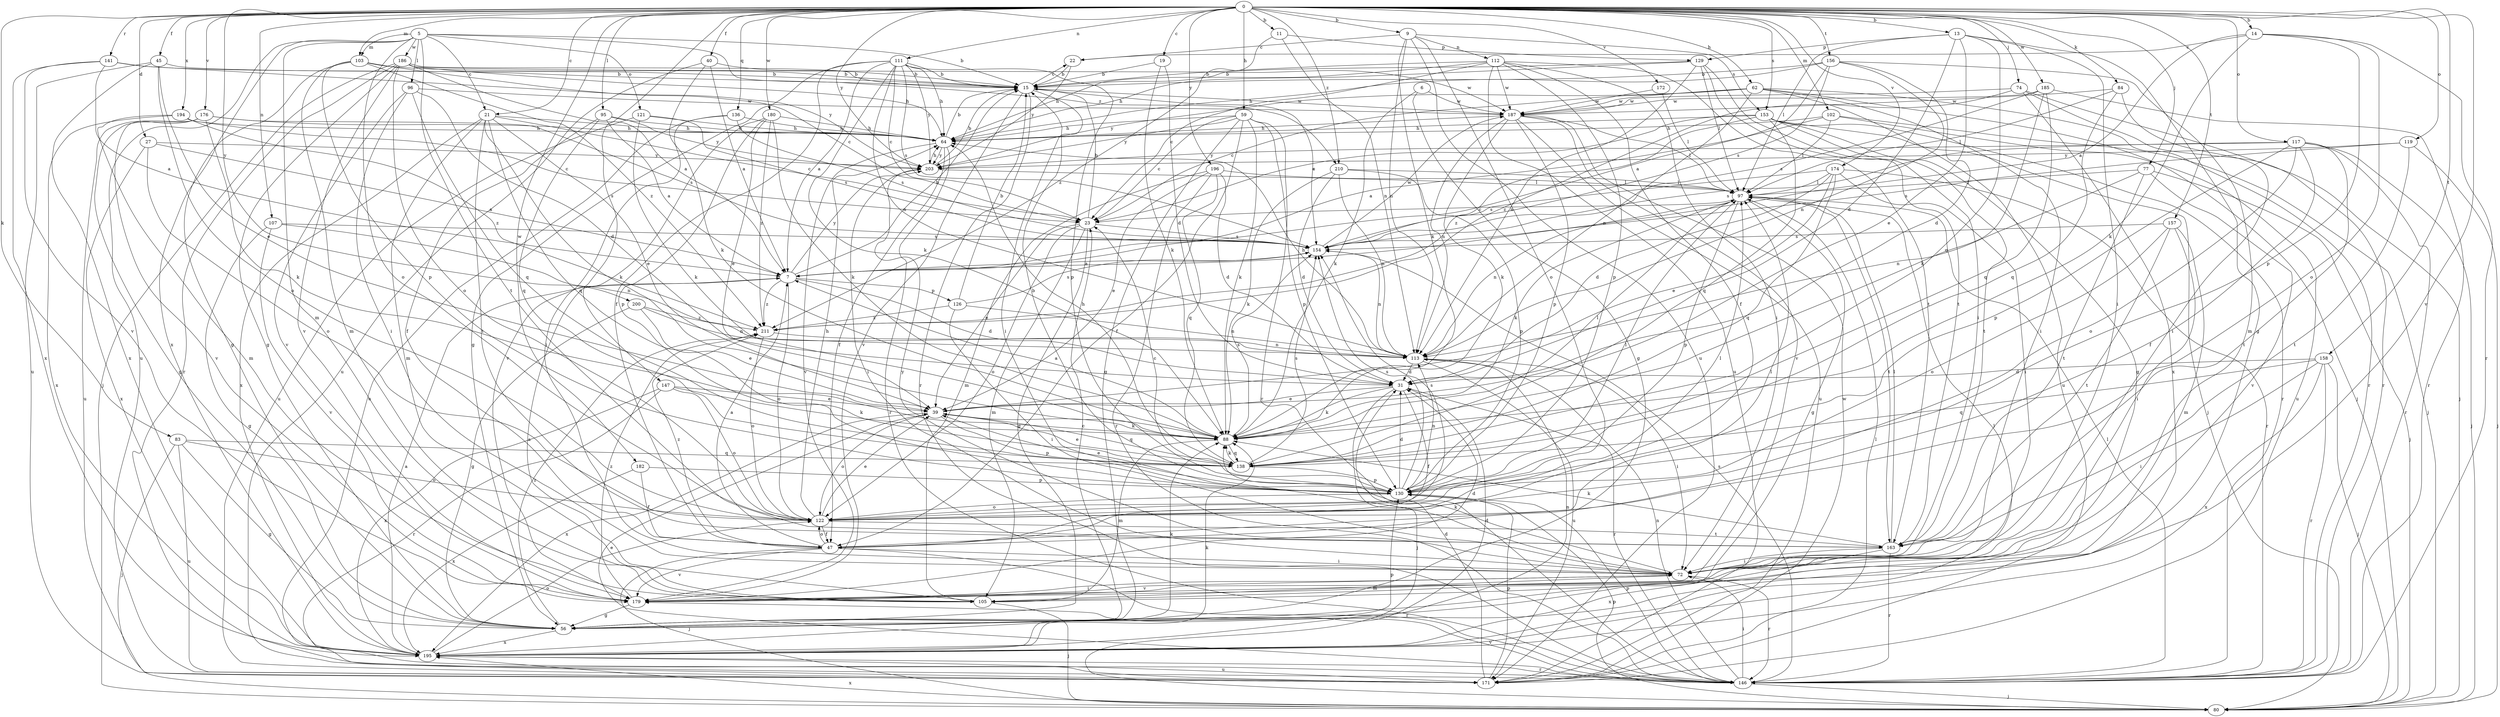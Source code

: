 strict digraph  {
0;
5;
6;
7;
9;
11;
13;
14;
15;
19;
21;
22;
23;
27;
31;
39;
40;
45;
47;
56;
59;
62;
64;
72;
74;
77;
80;
83;
84;
88;
95;
96;
97;
102;
103;
105;
107;
111;
112;
113;
117;
119;
121;
122;
126;
129;
130;
136;
138;
141;
146;
147;
153;
154;
156;
157;
158;
163;
171;
172;
174;
176;
179;
180;
182;
185;
186;
187;
194;
195;
196;
200;
203;
210;
211;
0 -> 9  [label=b];
0 -> 11  [label=b];
0 -> 13  [label=b];
0 -> 14  [label=b];
0 -> 19  [label=c];
0 -> 21  [label=c];
0 -> 27  [label=d];
0 -> 40  [label=f];
0 -> 45  [label=f];
0 -> 59  [label=h];
0 -> 62  [label=h];
0 -> 74  [label=j];
0 -> 77  [label=j];
0 -> 83  [label=k];
0 -> 84  [label=k];
0 -> 95  [label=l];
0 -> 102  [label=m];
0 -> 103  [label=m];
0 -> 107  [label=n];
0 -> 111  [label=n];
0 -> 117  [label=o];
0 -> 119  [label=o];
0 -> 136  [label=q];
0 -> 141  [label=r];
0 -> 147  [label=s];
0 -> 153  [label=s];
0 -> 156  [label=t];
0 -> 157  [label=t];
0 -> 158  [label=t];
0 -> 172  [label=v];
0 -> 174  [label=v];
0 -> 176  [label=v];
0 -> 179  [label=v];
0 -> 180  [label=w];
0 -> 182  [label=w];
0 -> 185  [label=w];
0 -> 194  [label=x];
0 -> 196  [label=y];
0 -> 200  [label=y];
0 -> 203  [label=y];
0 -> 210  [label=z];
5 -> 15  [label=b];
5 -> 21  [label=c];
5 -> 96  [label=l];
5 -> 103  [label=m];
5 -> 105  [label=m];
5 -> 121  [label=o];
5 -> 122  [label=o];
5 -> 163  [label=t];
5 -> 171  [label=u];
5 -> 186  [label=w];
5 -> 195  [label=x];
5 -> 210  [label=z];
6 -> 56  [label=g];
6 -> 88  [label=k];
6 -> 187  [label=w];
7 -> 15  [label=b];
7 -> 31  [label=d];
7 -> 122  [label=o];
7 -> 126  [label=p];
7 -> 203  [label=y];
7 -> 211  [label=z];
9 -> 22  [label=c];
9 -> 88  [label=k];
9 -> 112  [label=n];
9 -> 113  [label=n];
9 -> 122  [label=o];
9 -> 153  [label=s];
9 -> 171  [label=u];
11 -> 113  [label=n];
11 -> 129  [label=p];
11 -> 211  [label=z];
13 -> 31  [label=d];
13 -> 39  [label=e];
13 -> 56  [label=g];
13 -> 72  [label=i];
13 -> 97  [label=l];
13 -> 129  [label=p];
13 -> 138  [label=q];
14 -> 7  [label=a];
14 -> 22  [label=c];
14 -> 88  [label=k];
14 -> 122  [label=o];
14 -> 130  [label=p];
14 -> 146  [label=r];
15 -> 22  [label=c];
15 -> 72  [label=i];
15 -> 146  [label=r];
15 -> 154  [label=s];
15 -> 179  [label=v];
15 -> 187  [label=w];
19 -> 15  [label=b];
19 -> 31  [label=d];
19 -> 88  [label=k];
21 -> 23  [label=c];
21 -> 39  [label=e];
21 -> 64  [label=h];
21 -> 88  [label=k];
21 -> 105  [label=m];
21 -> 138  [label=q];
21 -> 163  [label=t];
21 -> 195  [label=x];
22 -> 15  [label=b];
22 -> 203  [label=y];
23 -> 15  [label=b];
23 -> 39  [label=e];
23 -> 56  [label=g];
23 -> 105  [label=m];
23 -> 122  [label=o];
23 -> 154  [label=s];
27 -> 7  [label=a];
27 -> 122  [label=o];
27 -> 195  [label=x];
27 -> 203  [label=y];
31 -> 39  [label=e];
31 -> 47  [label=f];
31 -> 80  [label=j];
31 -> 88  [label=k];
31 -> 146  [label=r];
39 -> 88  [label=k];
39 -> 122  [label=o];
39 -> 130  [label=p];
39 -> 138  [label=q];
39 -> 195  [label=x];
40 -> 7  [label=a];
40 -> 15  [label=b];
40 -> 88  [label=k];
40 -> 171  [label=u];
45 -> 15  [label=b];
45 -> 39  [label=e];
45 -> 122  [label=o];
45 -> 171  [label=u];
45 -> 195  [label=x];
47 -> 7  [label=a];
47 -> 72  [label=i];
47 -> 80  [label=j];
47 -> 97  [label=l];
47 -> 122  [label=o];
47 -> 146  [label=r];
47 -> 179  [label=v];
47 -> 211  [label=z];
56 -> 23  [label=c];
56 -> 88  [label=k];
56 -> 195  [label=x];
56 -> 211  [label=z];
59 -> 23  [label=c];
59 -> 47  [label=f];
59 -> 56  [label=g];
59 -> 64  [label=h];
59 -> 88  [label=k];
59 -> 130  [label=p];
59 -> 146  [label=r];
59 -> 203  [label=y];
62 -> 23  [label=c];
62 -> 72  [label=i];
62 -> 80  [label=j];
62 -> 113  [label=n];
62 -> 146  [label=r];
62 -> 171  [label=u];
62 -> 187  [label=w];
62 -> 203  [label=y];
64 -> 15  [label=b];
64 -> 47  [label=f];
64 -> 146  [label=r];
64 -> 179  [label=v];
64 -> 203  [label=y];
72 -> 88  [label=k];
72 -> 105  [label=m];
72 -> 146  [label=r];
72 -> 179  [label=v];
72 -> 203  [label=y];
74 -> 80  [label=j];
74 -> 146  [label=r];
74 -> 187  [label=w];
74 -> 195  [label=x];
74 -> 211  [label=z];
77 -> 80  [label=j];
77 -> 97  [label=l];
77 -> 113  [label=n];
77 -> 163  [label=t];
77 -> 179  [label=v];
80 -> 130  [label=p];
80 -> 195  [label=x];
83 -> 56  [label=g];
83 -> 80  [label=j];
83 -> 122  [label=o];
83 -> 138  [label=q];
83 -> 171  [label=u];
84 -> 72  [label=i];
84 -> 97  [label=l];
84 -> 138  [label=q];
84 -> 187  [label=w];
88 -> 7  [label=a];
88 -> 97  [label=l];
88 -> 105  [label=m];
88 -> 138  [label=q];
88 -> 154  [label=s];
95 -> 7  [label=a];
95 -> 47  [label=f];
95 -> 64  [label=h];
95 -> 138  [label=q];
95 -> 203  [label=y];
96 -> 31  [label=d];
96 -> 72  [label=i];
96 -> 138  [label=q];
96 -> 179  [label=v];
96 -> 187  [label=w];
97 -> 23  [label=c];
97 -> 56  [label=g];
97 -> 88  [label=k];
97 -> 113  [label=n];
97 -> 130  [label=p];
97 -> 163  [label=t];
102 -> 7  [label=a];
102 -> 64  [label=h];
102 -> 80  [label=j];
102 -> 97  [label=l];
102 -> 171  [label=u];
103 -> 15  [label=b];
103 -> 23  [label=c];
103 -> 56  [label=g];
103 -> 105  [label=m];
103 -> 130  [label=p];
103 -> 211  [label=z];
105 -> 7  [label=a];
105 -> 80  [label=j];
107 -> 56  [label=g];
107 -> 113  [label=n];
107 -> 154  [label=s];
107 -> 179  [label=v];
111 -> 7  [label=a];
111 -> 15  [label=b];
111 -> 23  [label=c];
111 -> 47  [label=f];
111 -> 56  [label=g];
111 -> 64  [label=h];
111 -> 88  [label=k];
111 -> 113  [label=n];
111 -> 130  [label=p];
111 -> 154  [label=s];
111 -> 203  [label=y];
112 -> 15  [label=b];
112 -> 23  [label=c];
112 -> 47  [label=f];
112 -> 64  [label=h];
112 -> 72  [label=i];
112 -> 130  [label=p];
112 -> 163  [label=t];
112 -> 171  [label=u];
112 -> 187  [label=w];
113 -> 31  [label=d];
113 -> 64  [label=h];
113 -> 72  [label=i];
113 -> 171  [label=u];
117 -> 47  [label=f];
117 -> 80  [label=j];
117 -> 122  [label=o];
117 -> 130  [label=p];
117 -> 146  [label=r];
117 -> 154  [label=s];
117 -> 163  [label=t];
117 -> 203  [label=y];
119 -> 80  [label=j];
119 -> 154  [label=s];
119 -> 163  [label=t];
119 -> 203  [label=y];
121 -> 64  [label=h];
121 -> 88  [label=k];
121 -> 154  [label=s];
121 -> 171  [label=u];
122 -> 39  [label=e];
122 -> 47  [label=f];
122 -> 64  [label=h];
122 -> 97  [label=l];
122 -> 154  [label=s];
122 -> 163  [label=t];
126 -> 15  [label=b];
126 -> 72  [label=i];
126 -> 113  [label=n];
126 -> 154  [label=s];
126 -> 211  [label=z];
129 -> 15  [label=b];
129 -> 64  [label=h];
129 -> 72  [label=i];
129 -> 97  [label=l];
129 -> 113  [label=n];
129 -> 163  [label=t];
130 -> 15  [label=b];
130 -> 23  [label=c];
130 -> 31  [label=d];
130 -> 39  [label=e];
130 -> 97  [label=l];
130 -> 113  [label=n];
130 -> 122  [label=o];
130 -> 154  [label=s];
136 -> 64  [label=h];
136 -> 72  [label=i];
136 -> 154  [label=s];
136 -> 171  [label=u];
138 -> 39  [label=e];
138 -> 64  [label=h];
138 -> 88  [label=k];
138 -> 130  [label=p];
138 -> 154  [label=s];
141 -> 7  [label=a];
141 -> 15  [label=b];
141 -> 179  [label=v];
141 -> 195  [label=x];
141 -> 203  [label=y];
146 -> 39  [label=e];
146 -> 72  [label=i];
146 -> 80  [label=j];
146 -> 97  [label=l];
146 -> 113  [label=n];
146 -> 130  [label=p];
146 -> 154  [label=s];
146 -> 179  [label=v];
147 -> 39  [label=e];
147 -> 88  [label=k];
147 -> 122  [label=o];
147 -> 146  [label=r];
147 -> 195  [label=x];
153 -> 23  [label=c];
153 -> 56  [label=g];
153 -> 64  [label=h];
153 -> 80  [label=j];
153 -> 138  [label=q];
153 -> 146  [label=r];
153 -> 163  [label=t];
153 -> 211  [label=z];
154 -> 7  [label=a];
154 -> 113  [label=n];
154 -> 187  [label=w];
156 -> 7  [label=a];
156 -> 15  [label=b];
156 -> 31  [label=d];
156 -> 64  [label=h];
156 -> 105  [label=m];
156 -> 113  [label=n];
156 -> 154  [label=s];
157 -> 72  [label=i];
157 -> 105  [label=m];
157 -> 122  [label=o];
157 -> 154  [label=s];
157 -> 163  [label=t];
158 -> 31  [label=d];
158 -> 72  [label=i];
158 -> 80  [label=j];
158 -> 138  [label=q];
158 -> 146  [label=r];
158 -> 195  [label=x];
163 -> 72  [label=i];
163 -> 88  [label=k];
163 -> 97  [label=l];
163 -> 146  [label=r];
163 -> 195  [label=x];
171 -> 31  [label=d];
171 -> 97  [label=l];
171 -> 130  [label=p];
171 -> 187  [label=w];
172 -> 97  [label=l];
172 -> 187  [label=w];
174 -> 31  [label=d];
174 -> 39  [label=e];
174 -> 72  [label=i];
174 -> 97  [label=l];
174 -> 138  [label=q];
174 -> 146  [label=r];
174 -> 154  [label=s];
176 -> 56  [label=g];
176 -> 64  [label=h];
176 -> 88  [label=k];
176 -> 154  [label=s];
176 -> 171  [label=u];
176 -> 179  [label=v];
179 -> 31  [label=d];
179 -> 56  [label=g];
179 -> 72  [label=i];
179 -> 211  [label=z];
180 -> 39  [label=e];
180 -> 64  [label=h];
180 -> 88  [label=k];
180 -> 130  [label=p];
180 -> 179  [label=v];
180 -> 211  [label=z];
182 -> 47  [label=f];
182 -> 130  [label=p];
182 -> 195  [label=x];
185 -> 88  [label=k];
185 -> 138  [label=q];
185 -> 146  [label=r];
185 -> 154  [label=s];
185 -> 187  [label=w];
186 -> 7  [label=a];
186 -> 15  [label=b];
186 -> 56  [label=g];
186 -> 64  [label=h];
186 -> 80  [label=j];
186 -> 122  [label=o];
186 -> 146  [label=r];
186 -> 179  [label=v];
186 -> 187  [label=w];
187 -> 64  [label=h];
187 -> 88  [label=k];
187 -> 97  [label=l];
187 -> 113  [label=n];
187 -> 130  [label=p];
187 -> 171  [label=u];
187 -> 179  [label=v];
194 -> 23  [label=c];
194 -> 64  [label=h];
194 -> 105  [label=m];
194 -> 195  [label=x];
194 -> 211  [label=z];
195 -> 7  [label=a];
195 -> 31  [label=d];
195 -> 88  [label=k];
195 -> 97  [label=l];
195 -> 113  [label=n];
195 -> 122  [label=o];
195 -> 130  [label=p];
195 -> 146  [label=r];
195 -> 171  [label=u];
196 -> 31  [label=d];
196 -> 39  [label=e];
196 -> 97  [label=l];
196 -> 105  [label=m];
196 -> 138  [label=q];
196 -> 146  [label=r];
200 -> 39  [label=e];
200 -> 56  [label=g];
200 -> 113  [label=n];
200 -> 211  [label=z];
203 -> 15  [label=b];
203 -> 64  [label=h];
203 -> 72  [label=i];
203 -> 97  [label=l];
210 -> 31  [label=d];
210 -> 88  [label=k];
210 -> 97  [label=l];
210 -> 113  [label=n];
210 -> 130  [label=p];
211 -> 113  [label=n];
211 -> 122  [label=o];
}
